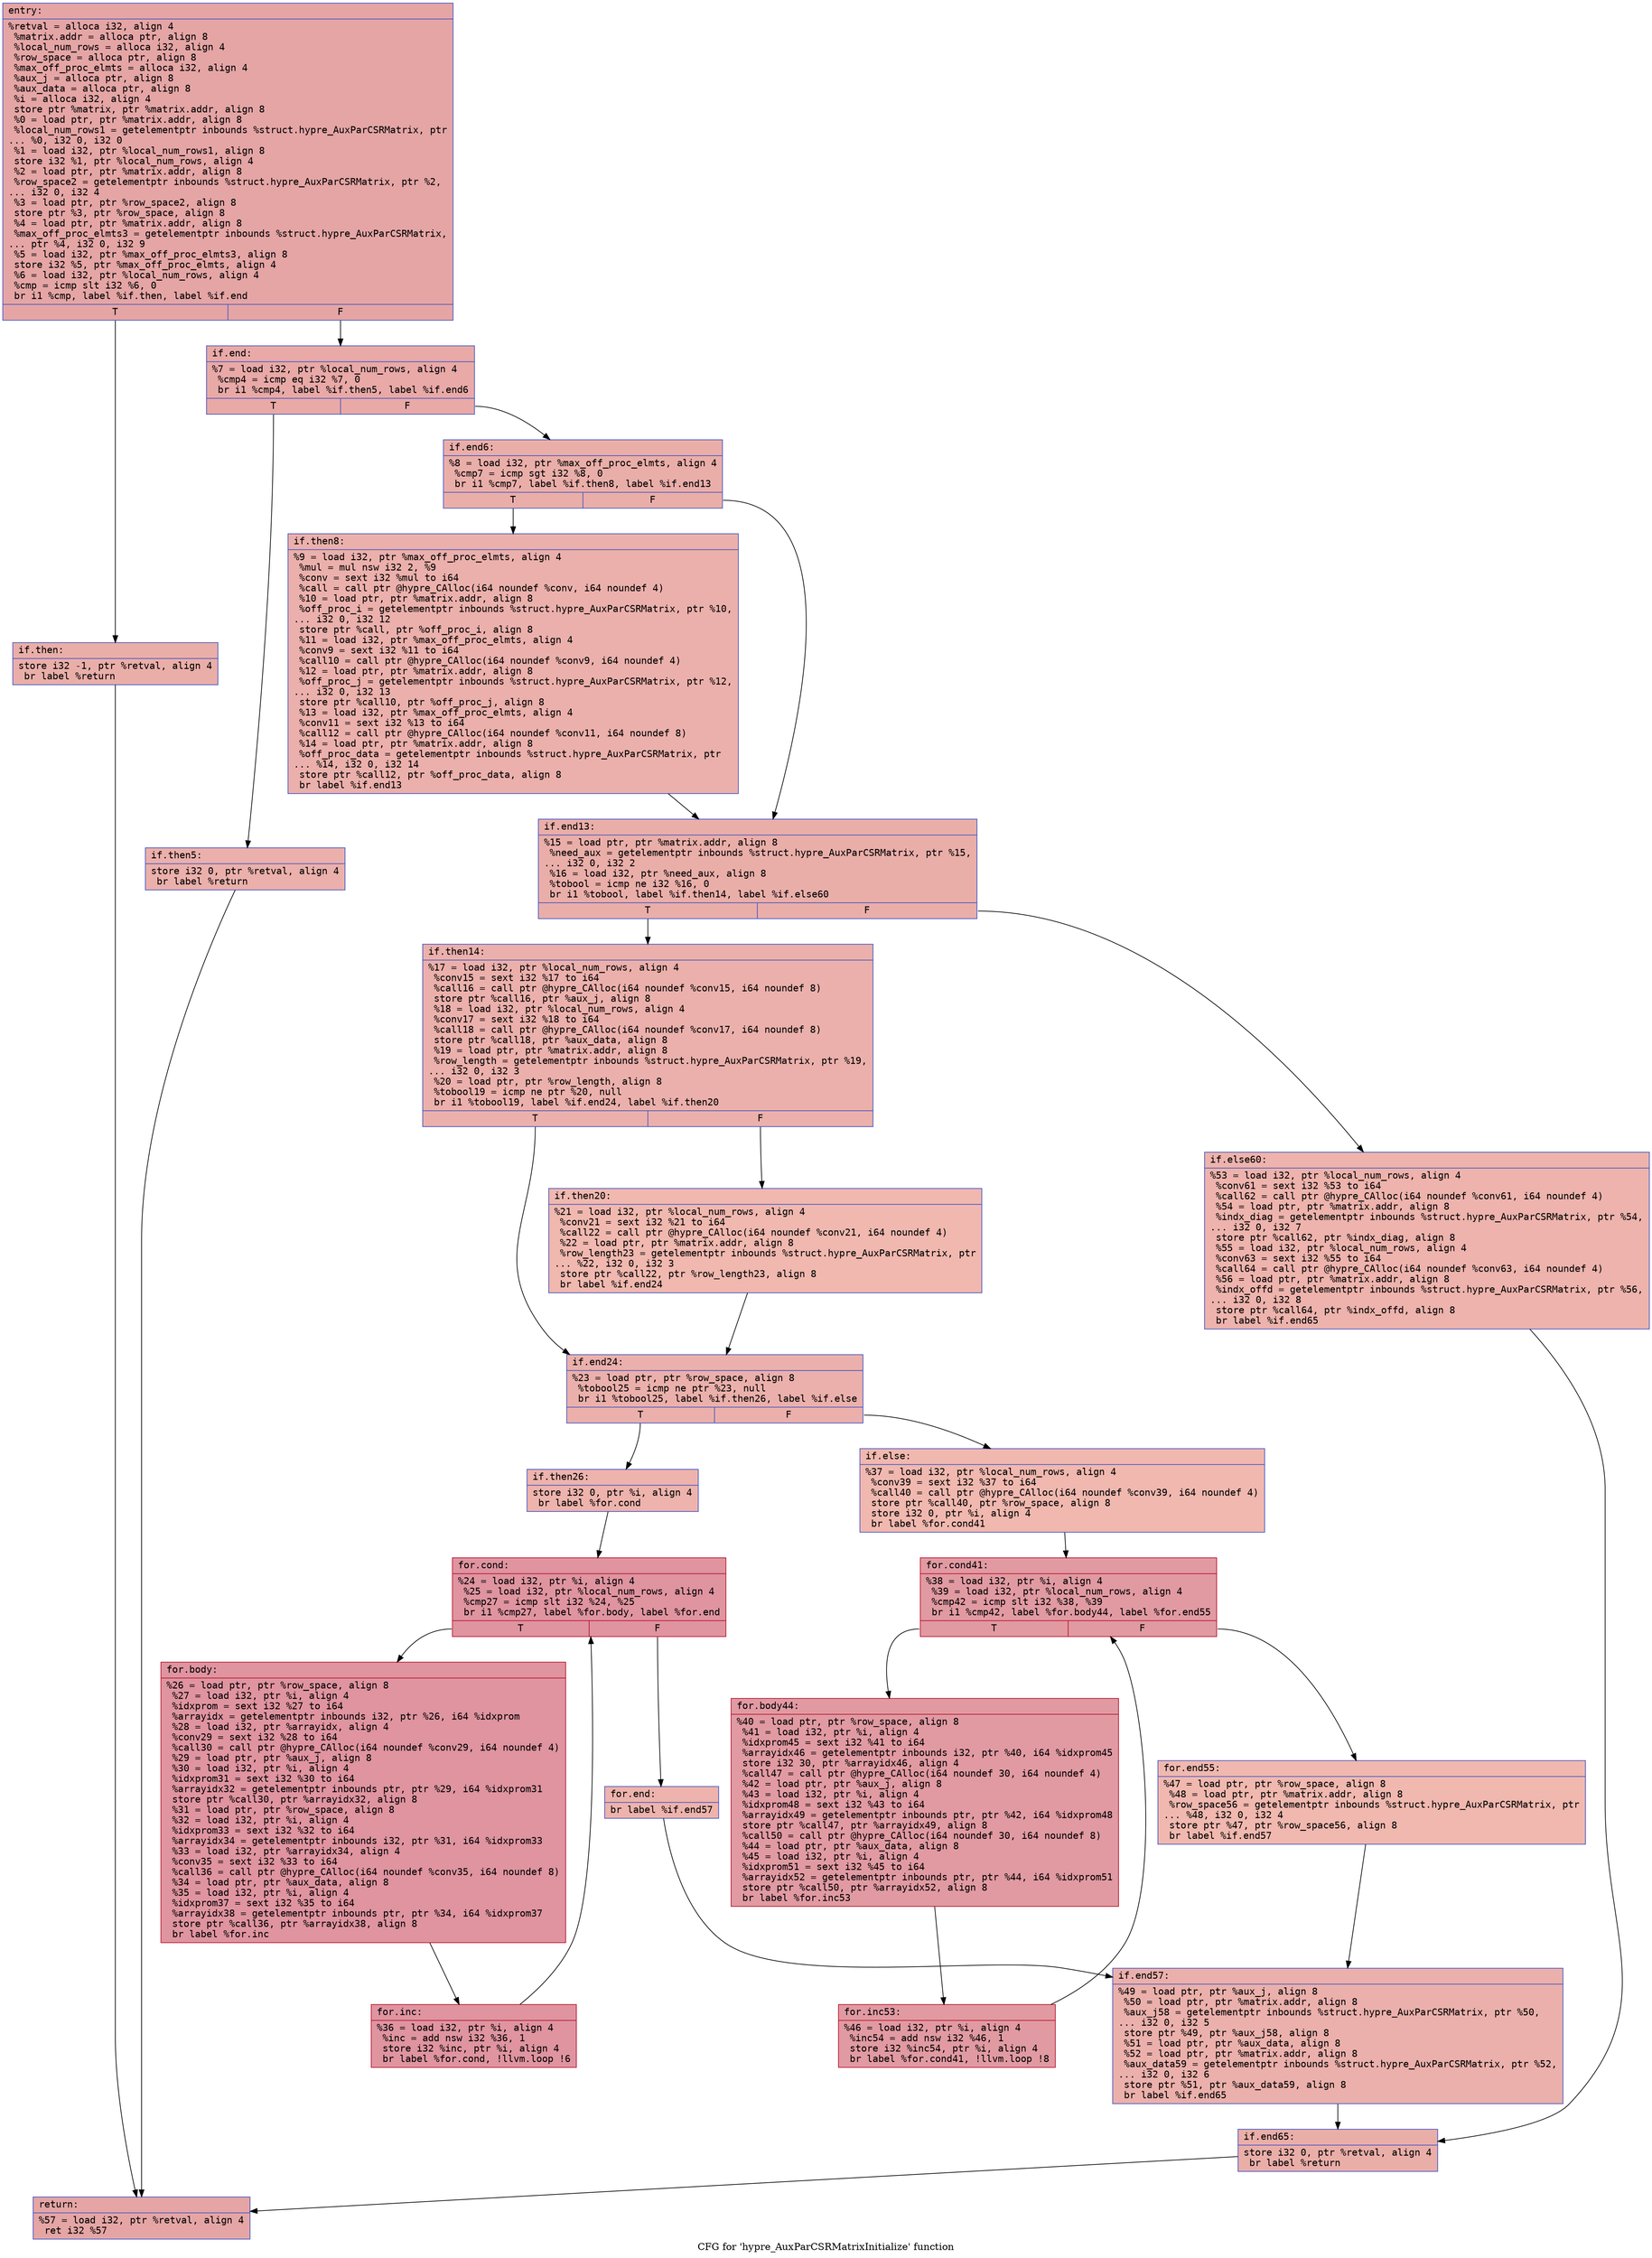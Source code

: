digraph "CFG for 'hypre_AuxParCSRMatrixInitialize' function" {
	label="CFG for 'hypre_AuxParCSRMatrixInitialize' function";

	Node0x55cc61380210 [shape=record,color="#3d50c3ff", style=filled, fillcolor="#c5333470" fontname="Courier",label="{entry:\l|  %retval = alloca i32, align 4\l  %matrix.addr = alloca ptr, align 8\l  %local_num_rows = alloca i32, align 4\l  %row_space = alloca ptr, align 8\l  %max_off_proc_elmts = alloca i32, align 4\l  %aux_j = alloca ptr, align 8\l  %aux_data = alloca ptr, align 8\l  %i = alloca i32, align 4\l  store ptr %matrix, ptr %matrix.addr, align 8\l  %0 = load ptr, ptr %matrix.addr, align 8\l  %local_num_rows1 = getelementptr inbounds %struct.hypre_AuxParCSRMatrix, ptr\l... %0, i32 0, i32 0\l  %1 = load i32, ptr %local_num_rows1, align 8\l  store i32 %1, ptr %local_num_rows, align 4\l  %2 = load ptr, ptr %matrix.addr, align 8\l  %row_space2 = getelementptr inbounds %struct.hypre_AuxParCSRMatrix, ptr %2,\l... i32 0, i32 4\l  %3 = load ptr, ptr %row_space2, align 8\l  store ptr %3, ptr %row_space, align 8\l  %4 = load ptr, ptr %matrix.addr, align 8\l  %max_off_proc_elmts3 = getelementptr inbounds %struct.hypre_AuxParCSRMatrix,\l... ptr %4, i32 0, i32 9\l  %5 = load i32, ptr %max_off_proc_elmts3, align 8\l  store i32 %5, ptr %max_off_proc_elmts, align 4\l  %6 = load i32, ptr %local_num_rows, align 4\l  %cmp = icmp slt i32 %6, 0\l  br i1 %cmp, label %if.then, label %if.end\l|{<s0>T|<s1>F}}"];
	Node0x55cc61380210:s0 -> Node0x55cc61383b50[tooltip="entry -> if.then\nProbability 37.50%" ];
	Node0x55cc61380210:s1 -> Node0x55cc61383bc0[tooltip="entry -> if.end\nProbability 62.50%" ];
	Node0x55cc61383b50 [shape=record,color="#3d50c3ff", style=filled, fillcolor="#d0473d70" fontname="Courier",label="{if.then:\l|  store i32 -1, ptr %retval, align 4\l  br label %return\l}"];
	Node0x55cc61383b50 -> Node0x55cc61383d80[tooltip="if.then -> return\nProbability 100.00%" ];
	Node0x55cc61383bc0 [shape=record,color="#3d50c3ff", style=filled, fillcolor="#ca3b3770" fontname="Courier",label="{if.end:\l|  %7 = load i32, ptr %local_num_rows, align 4\l  %cmp4 = icmp eq i32 %7, 0\l  br i1 %cmp4, label %if.then5, label %if.end6\l|{<s0>T|<s1>F}}"];
	Node0x55cc61383bc0:s0 -> Node0x55cc61383f90[tooltip="if.end -> if.then5\nProbability 37.50%" ];
	Node0x55cc61383bc0:s1 -> Node0x55cc61383fe0[tooltip="if.end -> if.end6\nProbability 62.50%" ];
	Node0x55cc61383f90 [shape=record,color="#3d50c3ff", style=filled, fillcolor="#d24b4070" fontname="Courier",label="{if.then5:\l|  store i32 0, ptr %retval, align 4\l  br label %return\l}"];
	Node0x55cc61383f90 -> Node0x55cc61383d80[tooltip="if.then5 -> return\nProbability 100.00%" ];
	Node0x55cc61383fe0 [shape=record,color="#3d50c3ff", style=filled, fillcolor="#d0473d70" fontname="Courier",label="{if.end6:\l|  %8 = load i32, ptr %max_off_proc_elmts, align 4\l  %cmp7 = icmp sgt i32 %8, 0\l  br i1 %cmp7, label %if.then8, label %if.end13\l|{<s0>T|<s1>F}}"];
	Node0x55cc61383fe0:s0 -> Node0x55cc61384370[tooltip="if.end6 -> if.then8\nProbability 62.50%" ];
	Node0x55cc61383fe0:s1 -> Node0x55cc613843c0[tooltip="if.end6 -> if.end13\nProbability 37.50%" ];
	Node0x55cc61384370 [shape=record,color="#3d50c3ff", style=filled, fillcolor="#d24b4070" fontname="Courier",label="{if.then8:\l|  %9 = load i32, ptr %max_off_proc_elmts, align 4\l  %mul = mul nsw i32 2, %9\l  %conv = sext i32 %mul to i64\l  %call = call ptr @hypre_CAlloc(i64 noundef %conv, i64 noundef 4)\l  %10 = load ptr, ptr %matrix.addr, align 8\l  %off_proc_i = getelementptr inbounds %struct.hypre_AuxParCSRMatrix, ptr %10,\l... i32 0, i32 12\l  store ptr %call, ptr %off_proc_i, align 8\l  %11 = load i32, ptr %max_off_proc_elmts, align 4\l  %conv9 = sext i32 %11 to i64\l  %call10 = call ptr @hypre_CAlloc(i64 noundef %conv9, i64 noundef 4)\l  %12 = load ptr, ptr %matrix.addr, align 8\l  %off_proc_j = getelementptr inbounds %struct.hypre_AuxParCSRMatrix, ptr %12,\l... i32 0, i32 13\l  store ptr %call10, ptr %off_proc_j, align 8\l  %13 = load i32, ptr %max_off_proc_elmts, align 4\l  %conv11 = sext i32 %13 to i64\l  %call12 = call ptr @hypre_CAlloc(i64 noundef %conv11, i64 noundef 8)\l  %14 = load ptr, ptr %matrix.addr, align 8\l  %off_proc_data = getelementptr inbounds %struct.hypre_AuxParCSRMatrix, ptr\l... %14, i32 0, i32 14\l  store ptr %call12, ptr %off_proc_data, align 8\l  br label %if.end13\l}"];
	Node0x55cc61384370 -> Node0x55cc613843c0[tooltip="if.then8 -> if.end13\nProbability 100.00%" ];
	Node0x55cc613843c0 [shape=record,color="#3d50c3ff", style=filled, fillcolor="#d0473d70" fontname="Courier",label="{if.end13:\l|  %15 = load ptr, ptr %matrix.addr, align 8\l  %need_aux = getelementptr inbounds %struct.hypre_AuxParCSRMatrix, ptr %15,\l... i32 0, i32 2\l  %16 = load i32, ptr %need_aux, align 8\l  %tobool = icmp ne i32 %16, 0\l  br i1 %tobool, label %if.then14, label %if.else60\l|{<s0>T|<s1>F}}"];
	Node0x55cc613843c0:s0 -> Node0x55cc613858f0[tooltip="if.end13 -> if.then14\nProbability 62.50%" ];
	Node0x55cc613843c0:s1 -> Node0x55cc61385970[tooltip="if.end13 -> if.else60\nProbability 37.50%" ];
	Node0x55cc613858f0 [shape=record,color="#3d50c3ff", style=filled, fillcolor="#d24b4070" fontname="Courier",label="{if.then14:\l|  %17 = load i32, ptr %local_num_rows, align 4\l  %conv15 = sext i32 %17 to i64\l  %call16 = call ptr @hypre_CAlloc(i64 noundef %conv15, i64 noundef 8)\l  store ptr %call16, ptr %aux_j, align 8\l  %18 = load i32, ptr %local_num_rows, align 4\l  %conv17 = sext i32 %18 to i64\l  %call18 = call ptr @hypre_CAlloc(i64 noundef %conv17, i64 noundef 8)\l  store ptr %call18, ptr %aux_data, align 8\l  %19 = load ptr, ptr %matrix.addr, align 8\l  %row_length = getelementptr inbounds %struct.hypre_AuxParCSRMatrix, ptr %19,\l... i32 0, i32 3\l  %20 = load ptr, ptr %row_length, align 8\l  %tobool19 = icmp ne ptr %20, null\l  br i1 %tobool19, label %if.end24, label %if.then20\l|{<s0>T|<s1>F}}"];
	Node0x55cc613858f0:s0 -> Node0x55cc61386330[tooltip="if.then14 -> if.end24\nProbability 62.50%" ];
	Node0x55cc613858f0:s1 -> Node0x55cc613863b0[tooltip="if.then14 -> if.then20\nProbability 37.50%" ];
	Node0x55cc613863b0 [shape=record,color="#3d50c3ff", style=filled, fillcolor="#dc5d4a70" fontname="Courier",label="{if.then20:\l|  %21 = load i32, ptr %local_num_rows, align 4\l  %conv21 = sext i32 %21 to i64\l  %call22 = call ptr @hypre_CAlloc(i64 noundef %conv21, i64 noundef 4)\l  %22 = load ptr, ptr %matrix.addr, align 8\l  %row_length23 = getelementptr inbounds %struct.hypre_AuxParCSRMatrix, ptr\l... %22, i32 0, i32 3\l  store ptr %call22, ptr %row_length23, align 8\l  br label %if.end24\l}"];
	Node0x55cc613863b0 -> Node0x55cc61386330[tooltip="if.then20 -> if.end24\nProbability 100.00%" ];
	Node0x55cc61386330 [shape=record,color="#3d50c3ff", style=filled, fillcolor="#d24b4070" fontname="Courier",label="{if.end24:\l|  %23 = load ptr, ptr %row_space, align 8\l  %tobool25 = icmp ne ptr %23, null\l  br i1 %tobool25, label %if.then26, label %if.else\l|{<s0>T|<s1>F}}"];
	Node0x55cc61386330:s0 -> Node0x55cc61387100[tooltip="if.end24 -> if.then26\nProbability 62.50%" ];
	Node0x55cc61386330:s1 -> Node0x55cc61387180[tooltip="if.end24 -> if.else\nProbability 37.50%" ];
	Node0x55cc61387100 [shape=record,color="#3d50c3ff", style=filled, fillcolor="#d6524470" fontname="Courier",label="{if.then26:\l|  store i32 0, ptr %i, align 4\l  br label %for.cond\l}"];
	Node0x55cc61387100 -> Node0x55cc61387320[tooltip="if.then26 -> for.cond\nProbability 100.00%" ];
	Node0x55cc61387320 [shape=record,color="#b70d28ff", style=filled, fillcolor="#b70d2870" fontname="Courier",label="{for.cond:\l|  %24 = load i32, ptr %i, align 4\l  %25 = load i32, ptr %local_num_rows, align 4\l  %cmp27 = icmp slt i32 %24, %25\l  br i1 %cmp27, label %for.body, label %for.end\l|{<s0>T|<s1>F}}"];
	Node0x55cc61387320:s0 -> Node0x55cc613875c0[tooltip="for.cond -> for.body\nProbability 96.88%" ];
	Node0x55cc61387320:s1 -> Node0x55cc61387640[tooltip="for.cond -> for.end\nProbability 3.12%" ];
	Node0x55cc613875c0 [shape=record,color="#b70d28ff", style=filled, fillcolor="#b70d2870" fontname="Courier",label="{for.body:\l|  %26 = load ptr, ptr %row_space, align 8\l  %27 = load i32, ptr %i, align 4\l  %idxprom = sext i32 %27 to i64\l  %arrayidx = getelementptr inbounds i32, ptr %26, i64 %idxprom\l  %28 = load i32, ptr %arrayidx, align 4\l  %conv29 = sext i32 %28 to i64\l  %call30 = call ptr @hypre_CAlloc(i64 noundef %conv29, i64 noundef 4)\l  %29 = load ptr, ptr %aux_j, align 8\l  %30 = load i32, ptr %i, align 4\l  %idxprom31 = sext i32 %30 to i64\l  %arrayidx32 = getelementptr inbounds ptr, ptr %29, i64 %idxprom31\l  store ptr %call30, ptr %arrayidx32, align 8\l  %31 = load ptr, ptr %row_space, align 8\l  %32 = load i32, ptr %i, align 4\l  %idxprom33 = sext i32 %32 to i64\l  %arrayidx34 = getelementptr inbounds i32, ptr %31, i64 %idxprom33\l  %33 = load i32, ptr %arrayidx34, align 4\l  %conv35 = sext i32 %33 to i64\l  %call36 = call ptr @hypre_CAlloc(i64 noundef %conv35, i64 noundef 8)\l  %34 = load ptr, ptr %aux_data, align 8\l  %35 = load i32, ptr %i, align 4\l  %idxprom37 = sext i32 %35 to i64\l  %arrayidx38 = getelementptr inbounds ptr, ptr %34, i64 %idxprom37\l  store ptr %call36, ptr %arrayidx38, align 8\l  br label %for.inc\l}"];
	Node0x55cc613875c0 -> Node0x55cc613886f0[tooltip="for.body -> for.inc\nProbability 100.00%" ];
	Node0x55cc613886f0 [shape=record,color="#b70d28ff", style=filled, fillcolor="#b70d2870" fontname="Courier",label="{for.inc:\l|  %36 = load i32, ptr %i, align 4\l  %inc = add nsw i32 %36, 1\l  store i32 %inc, ptr %i, align 4\l  br label %for.cond, !llvm.loop !6\l}"];
	Node0x55cc613886f0 -> Node0x55cc61387320[tooltip="for.inc -> for.cond\nProbability 100.00%" ];
	Node0x55cc61387640 [shape=record,color="#3d50c3ff", style=filled, fillcolor="#d6524470" fontname="Courier",label="{for.end:\l|  br label %if.end57\l}"];
	Node0x55cc61387640 -> Node0x55cc6137f1b0[tooltip="for.end -> if.end57\nProbability 100.00%" ];
	Node0x55cc61387180 [shape=record,color="#3d50c3ff", style=filled, fillcolor="#dc5d4a70" fontname="Courier",label="{if.else:\l|  %37 = load i32, ptr %local_num_rows, align 4\l  %conv39 = sext i32 %37 to i64\l  %call40 = call ptr @hypre_CAlloc(i64 noundef %conv39, i64 noundef 4)\l  store ptr %call40, ptr %row_space, align 8\l  store i32 0, ptr %i, align 4\l  br label %for.cond41\l}"];
	Node0x55cc61387180 -> Node0x55cc6137f640[tooltip="if.else -> for.cond41\nProbability 100.00%" ];
	Node0x55cc6137f640 [shape=record,color="#b70d28ff", style=filled, fillcolor="#bb1b2c70" fontname="Courier",label="{for.cond41:\l|  %38 = load i32, ptr %i, align 4\l  %39 = load i32, ptr %local_num_rows, align 4\l  %cmp42 = icmp slt i32 %38, %39\l  br i1 %cmp42, label %for.body44, label %for.end55\l|{<s0>T|<s1>F}}"];
	Node0x55cc6137f640:s0 -> Node0x55cc6137f8c0[tooltip="for.cond41 -> for.body44\nProbability 96.88%" ];
	Node0x55cc6137f640:s1 -> Node0x55cc6137f940[tooltip="for.cond41 -> for.end55\nProbability 3.12%" ];
	Node0x55cc6137f8c0 [shape=record,color="#b70d28ff", style=filled, fillcolor="#bb1b2c70" fontname="Courier",label="{for.body44:\l|  %40 = load ptr, ptr %row_space, align 8\l  %41 = load i32, ptr %i, align 4\l  %idxprom45 = sext i32 %41 to i64\l  %arrayidx46 = getelementptr inbounds i32, ptr %40, i64 %idxprom45\l  store i32 30, ptr %arrayidx46, align 4\l  %call47 = call ptr @hypre_CAlloc(i64 noundef 30, i64 noundef 4)\l  %42 = load ptr, ptr %aux_j, align 8\l  %43 = load i32, ptr %i, align 4\l  %idxprom48 = sext i32 %43 to i64\l  %arrayidx49 = getelementptr inbounds ptr, ptr %42, i64 %idxprom48\l  store ptr %call47, ptr %arrayidx49, align 8\l  %call50 = call ptr @hypre_CAlloc(i64 noundef 30, i64 noundef 8)\l  %44 = load ptr, ptr %aux_data, align 8\l  %45 = load i32, ptr %i, align 4\l  %idxprom51 = sext i32 %45 to i64\l  %arrayidx52 = getelementptr inbounds ptr, ptr %44, i64 %idxprom51\l  store ptr %call50, ptr %arrayidx52, align 8\l  br label %for.inc53\l}"];
	Node0x55cc6137f8c0 -> Node0x55cc6138b020[tooltip="for.body44 -> for.inc53\nProbability 100.00%" ];
	Node0x55cc6138b020 [shape=record,color="#b70d28ff", style=filled, fillcolor="#bb1b2c70" fontname="Courier",label="{for.inc53:\l|  %46 = load i32, ptr %i, align 4\l  %inc54 = add nsw i32 %46, 1\l  store i32 %inc54, ptr %i, align 4\l  br label %for.cond41, !llvm.loop !8\l}"];
	Node0x55cc6138b020 -> Node0x55cc6137f640[tooltip="for.inc53 -> for.cond41\nProbability 100.00%" ];
	Node0x55cc6137f940 [shape=record,color="#3d50c3ff", style=filled, fillcolor="#dc5d4a70" fontname="Courier",label="{for.end55:\l|  %47 = load ptr, ptr %row_space, align 8\l  %48 = load ptr, ptr %matrix.addr, align 8\l  %row_space56 = getelementptr inbounds %struct.hypre_AuxParCSRMatrix, ptr\l... %48, i32 0, i32 4\l  store ptr %47, ptr %row_space56, align 8\l  br label %if.end57\l}"];
	Node0x55cc6137f940 -> Node0x55cc6137f1b0[tooltip="for.end55 -> if.end57\nProbability 100.00%" ];
	Node0x55cc6137f1b0 [shape=record,color="#3d50c3ff", style=filled, fillcolor="#d24b4070" fontname="Courier",label="{if.end57:\l|  %49 = load ptr, ptr %aux_j, align 8\l  %50 = load ptr, ptr %matrix.addr, align 8\l  %aux_j58 = getelementptr inbounds %struct.hypre_AuxParCSRMatrix, ptr %50,\l... i32 0, i32 5\l  store ptr %49, ptr %aux_j58, align 8\l  %51 = load ptr, ptr %aux_data, align 8\l  %52 = load ptr, ptr %matrix.addr, align 8\l  %aux_data59 = getelementptr inbounds %struct.hypre_AuxParCSRMatrix, ptr %52,\l... i32 0, i32 6\l  store ptr %51, ptr %aux_data59, align 8\l  br label %if.end65\l}"];
	Node0x55cc6137f1b0 -> Node0x55cc6138c4a0[tooltip="if.end57 -> if.end65\nProbability 100.00%" ];
	Node0x55cc61385970 [shape=record,color="#3d50c3ff", style=filled, fillcolor="#d6524470" fontname="Courier",label="{if.else60:\l|  %53 = load i32, ptr %local_num_rows, align 4\l  %conv61 = sext i32 %53 to i64\l  %call62 = call ptr @hypre_CAlloc(i64 noundef %conv61, i64 noundef 4)\l  %54 = load ptr, ptr %matrix.addr, align 8\l  %indx_diag = getelementptr inbounds %struct.hypre_AuxParCSRMatrix, ptr %54,\l... i32 0, i32 7\l  store ptr %call62, ptr %indx_diag, align 8\l  %55 = load i32, ptr %local_num_rows, align 4\l  %conv63 = sext i32 %55 to i64\l  %call64 = call ptr @hypre_CAlloc(i64 noundef %conv63, i64 noundef 4)\l  %56 = load ptr, ptr %matrix.addr, align 8\l  %indx_offd = getelementptr inbounds %struct.hypre_AuxParCSRMatrix, ptr %56,\l... i32 0, i32 8\l  store ptr %call64, ptr %indx_offd, align 8\l  br label %if.end65\l}"];
	Node0x55cc61385970 -> Node0x55cc6138c4a0[tooltip="if.else60 -> if.end65\nProbability 100.00%" ];
	Node0x55cc6138c4a0 [shape=record,color="#3d50c3ff", style=filled, fillcolor="#d0473d70" fontname="Courier",label="{if.end65:\l|  store i32 0, ptr %retval, align 4\l  br label %return\l}"];
	Node0x55cc6138c4a0 -> Node0x55cc61383d80[tooltip="if.end65 -> return\nProbability 100.00%" ];
	Node0x55cc61383d80 [shape=record,color="#3d50c3ff", style=filled, fillcolor="#c5333470" fontname="Courier",label="{return:\l|  %57 = load i32, ptr %retval, align 4\l  ret i32 %57\l}"];
}
